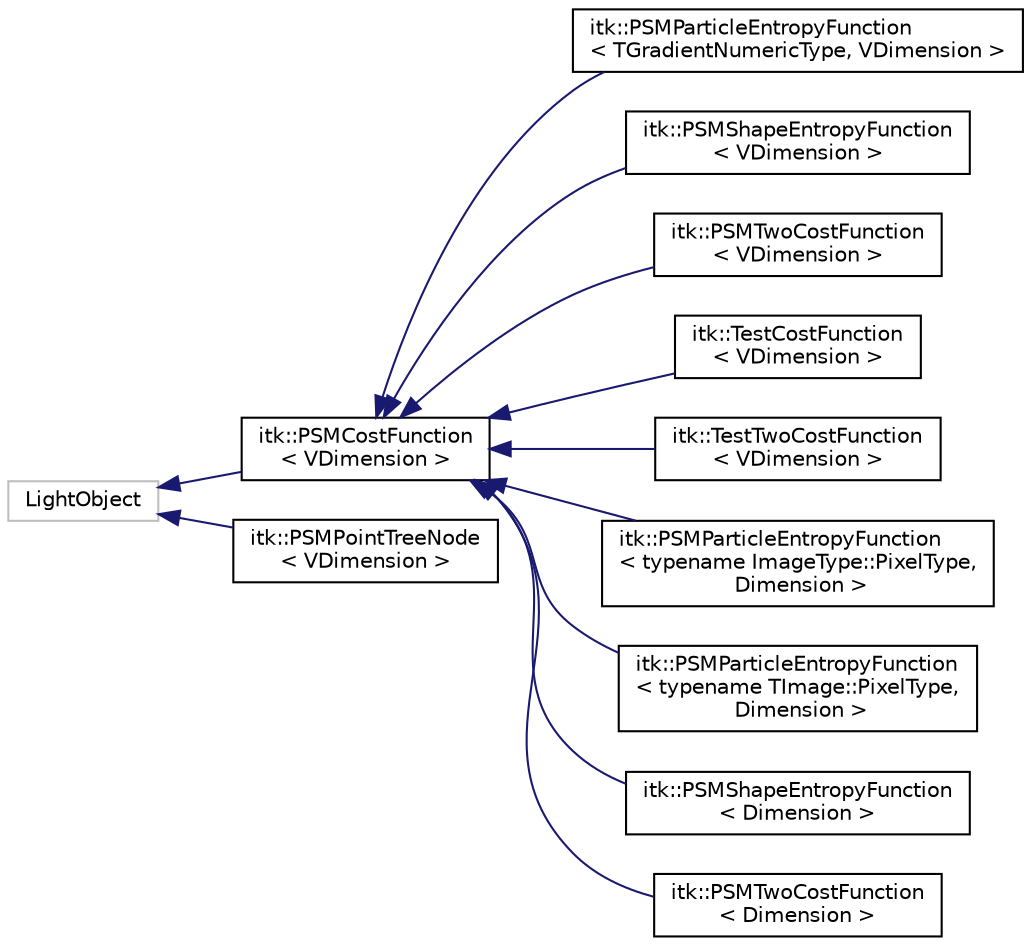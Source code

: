 digraph "Graphical Class Hierarchy"
{
  edge [fontname="Helvetica",fontsize="10",labelfontname="Helvetica",labelfontsize="10"];
  node [fontname="Helvetica",fontsize="10",shape=record];
  rankdir="LR";
  Node1 [label="LightObject",height=0.2,width=0.4,color="grey75", fillcolor="white", style="filled"];
  Node1 -> Node2 [dir="back",color="midnightblue",fontsize="10",style="solid",fontname="Helvetica"];
  Node2 [label="itk::PSMCostFunction\l\< VDimension \>",height=0.2,width=0.4,color="black", fillcolor="white", style="filled",URL="$classitk_1_1_p_s_m_cost_function.html"];
  Node2 -> Node3 [dir="back",color="midnightblue",fontsize="10",style="solid",fontname="Helvetica"];
  Node3 [label="itk::PSMParticleEntropyFunction\l\< TGradientNumericType, VDimension \>",height=0.2,width=0.4,color="black", fillcolor="white", style="filled",URL="$classitk_1_1_p_s_m_particle_entropy_function.html",tooltip="This function returns an estimate of the gradient of the entropy of a particle distribution with resp..."];
  Node2 -> Node4 [dir="back",color="midnightblue",fontsize="10",style="solid",fontname="Helvetica"];
  Node4 [label="itk::PSMShapeEntropyFunction\l\< VDimension \>",height=0.2,width=0.4,color="black", fillcolor="white", style="filled",URL="$classitk_1_1_p_s_m_shape_entropy_function.html"];
  Node2 -> Node5 [dir="back",color="midnightblue",fontsize="10",style="solid",fontname="Helvetica"];
  Node5 [label="itk::PSMTwoCostFunction\l\< VDimension \>",height=0.2,width=0.4,color="black", fillcolor="white", style="filled",URL="$classitk_1_1_p_s_m_two_cost_function.html"];
  Node2 -> Node6 [dir="back",color="midnightblue",fontsize="10",style="solid",fontname="Helvetica"];
  Node6 [label="itk::TestCostFunction\l\< VDimension \>",height=0.2,width=0.4,color="black", fillcolor="white", style="filled",URL="$classitk_1_1_test_cost_function.html"];
  Node2 -> Node7 [dir="back",color="midnightblue",fontsize="10",style="solid",fontname="Helvetica"];
  Node7 [label="itk::TestTwoCostFunction\l\< VDimension \>",height=0.2,width=0.4,color="black", fillcolor="white", style="filled",URL="$classitk_1_1_test_two_cost_function.html"];
  Node2 -> Node8 [dir="back",color="midnightblue",fontsize="10",style="solid",fontname="Helvetica"];
  Node8 [label="itk::PSMParticleEntropyFunction\l\< typename ImageType::PixelType,\l Dimension \>",height=0.2,width=0.4,color="black", fillcolor="white", style="filled",URL="$classitk_1_1_p_s_m_particle_entropy_function.html"];
  Node2 -> Node9 [dir="back",color="midnightblue",fontsize="10",style="solid",fontname="Helvetica"];
  Node9 [label="itk::PSMParticleEntropyFunction\l\< typename TImage::PixelType,\l Dimension \>",height=0.2,width=0.4,color="black", fillcolor="white", style="filled",URL="$classitk_1_1_p_s_m_particle_entropy_function.html"];
  Node2 -> Node10 [dir="back",color="midnightblue",fontsize="10",style="solid",fontname="Helvetica"];
  Node10 [label="itk::PSMShapeEntropyFunction\l\< Dimension \>",height=0.2,width=0.4,color="black", fillcolor="white", style="filled",URL="$classitk_1_1_p_s_m_shape_entropy_function.html"];
  Node2 -> Node11 [dir="back",color="midnightblue",fontsize="10",style="solid",fontname="Helvetica"];
  Node11 [label="itk::PSMTwoCostFunction\l\< Dimension \>",height=0.2,width=0.4,color="black", fillcolor="white", style="filled",URL="$classitk_1_1_p_s_m_two_cost_function.html"];
  Node1 -> Node12 [dir="back",color="midnightblue",fontsize="10",style="solid",fontname="Helvetica"];
  Node12 [label="itk::PSMPointTreeNode\l\< VDimension \>",height=0.2,width=0.4,color="black", fillcolor="white", style="filled",URL="$classitk_1_1_p_s_m_point_tree_node.html"];
}
